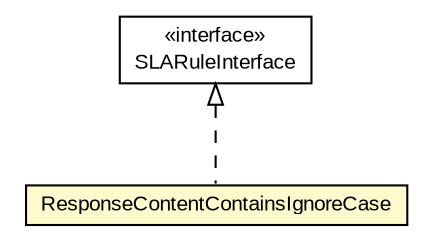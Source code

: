 #!/usr/local/bin/dot
#
# Class diagram 
# Generated by UMLGraph version R5_6-24-gf6e263 (http://www.umlgraph.org/)
#

digraph G {
	edge [fontname="arial",fontsize=10,labelfontname="arial",labelfontsize=10];
	node [fontname="arial",fontsize=10,shape=plaintext];
	nodesep=0.25;
	ranksep=0.5;
	// org.miloss.fgsms.plugins.sla.SLARuleInterface
	c1016694 [label=<<table title="org.miloss.fgsms.plugins.sla.SLARuleInterface" border="0" cellborder="1" cellspacing="0" cellpadding="2" port="p" href="../../plugins/sla/SLARuleInterface.html">
		<tr><td><table border="0" cellspacing="0" cellpadding="1">
<tr><td align="center" balign="center"> &#171;interface&#187; </td></tr>
<tr><td align="center" balign="center"> SLARuleInterface </td></tr>
		</table></td></tr>
		</table>>, URL="../../plugins/sla/SLARuleInterface.html", fontname="arial", fontcolor="black", fontsize=10.0];
	// org.miloss.fgsms.sla.rules.ResponseContentContainsIgnoreCase
	c1017487 [label=<<table title="org.miloss.fgsms.sla.rules.ResponseContentContainsIgnoreCase" border="0" cellborder="1" cellspacing="0" cellpadding="2" port="p" bgcolor="lemonChiffon" href="./ResponseContentContainsIgnoreCase.html">
		<tr><td><table border="0" cellspacing="0" cellpadding="1">
<tr><td align="center" balign="center"> ResponseContentContainsIgnoreCase </td></tr>
		</table></td></tr>
		</table>>, URL="./ResponseContentContainsIgnoreCase.html", fontname="arial", fontcolor="black", fontsize=10.0];
	//org.miloss.fgsms.sla.rules.ResponseContentContainsIgnoreCase implements org.miloss.fgsms.plugins.sla.SLARuleInterface
	c1016694:p -> c1017487:p [dir=back,arrowtail=empty,style=dashed];
}

